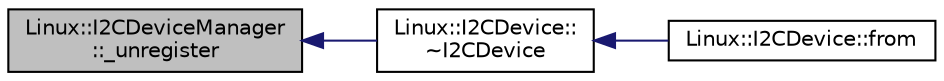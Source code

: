 digraph "Linux::I2CDeviceManager::_unregister"
{
 // INTERACTIVE_SVG=YES
  edge [fontname="Helvetica",fontsize="10",labelfontname="Helvetica",labelfontsize="10"];
  node [fontname="Helvetica",fontsize="10",shape=record];
  rankdir="LR";
  Node1 [label="Linux::I2CDeviceManager\l::_unregister",height=0.2,width=0.4,color="black", fillcolor="grey75", style="filled", fontcolor="black"];
  Node1 -> Node2 [dir="back",color="midnightblue",fontsize="10",style="solid",fontname="Helvetica"];
  Node2 [label="Linux::I2CDevice::\l~I2CDevice",height=0.2,width=0.4,color="black", fillcolor="white", style="filled",URL="$classLinux_1_1I2CDevice.html#a23a451b6b660f890d26d06f05de6bb09"];
  Node2 -> Node3 [dir="back",color="midnightblue",fontsize="10",style="solid",fontname="Helvetica"];
  Node3 [label="Linux::I2CDevice::from",height=0.2,width=0.4,color="black", fillcolor="white", style="filled",URL="$classLinux_1_1I2CDevice.html#a1bdf041100104521b9c03d2af7ed558e"];
}
